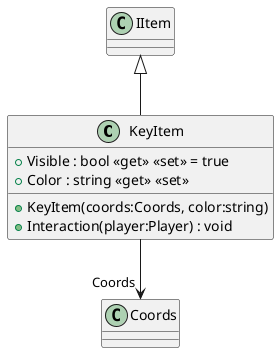 @startuml
class KeyItem {
    + Visible : bool <<get>> <<set>> = true
    + Color : string <<get>> <<set>>
    + KeyItem(coords:Coords, color:string)
    + Interaction(player:Player) : void
}
IItem <|-- KeyItem
KeyItem --> "Coords" Coords
@enduml
